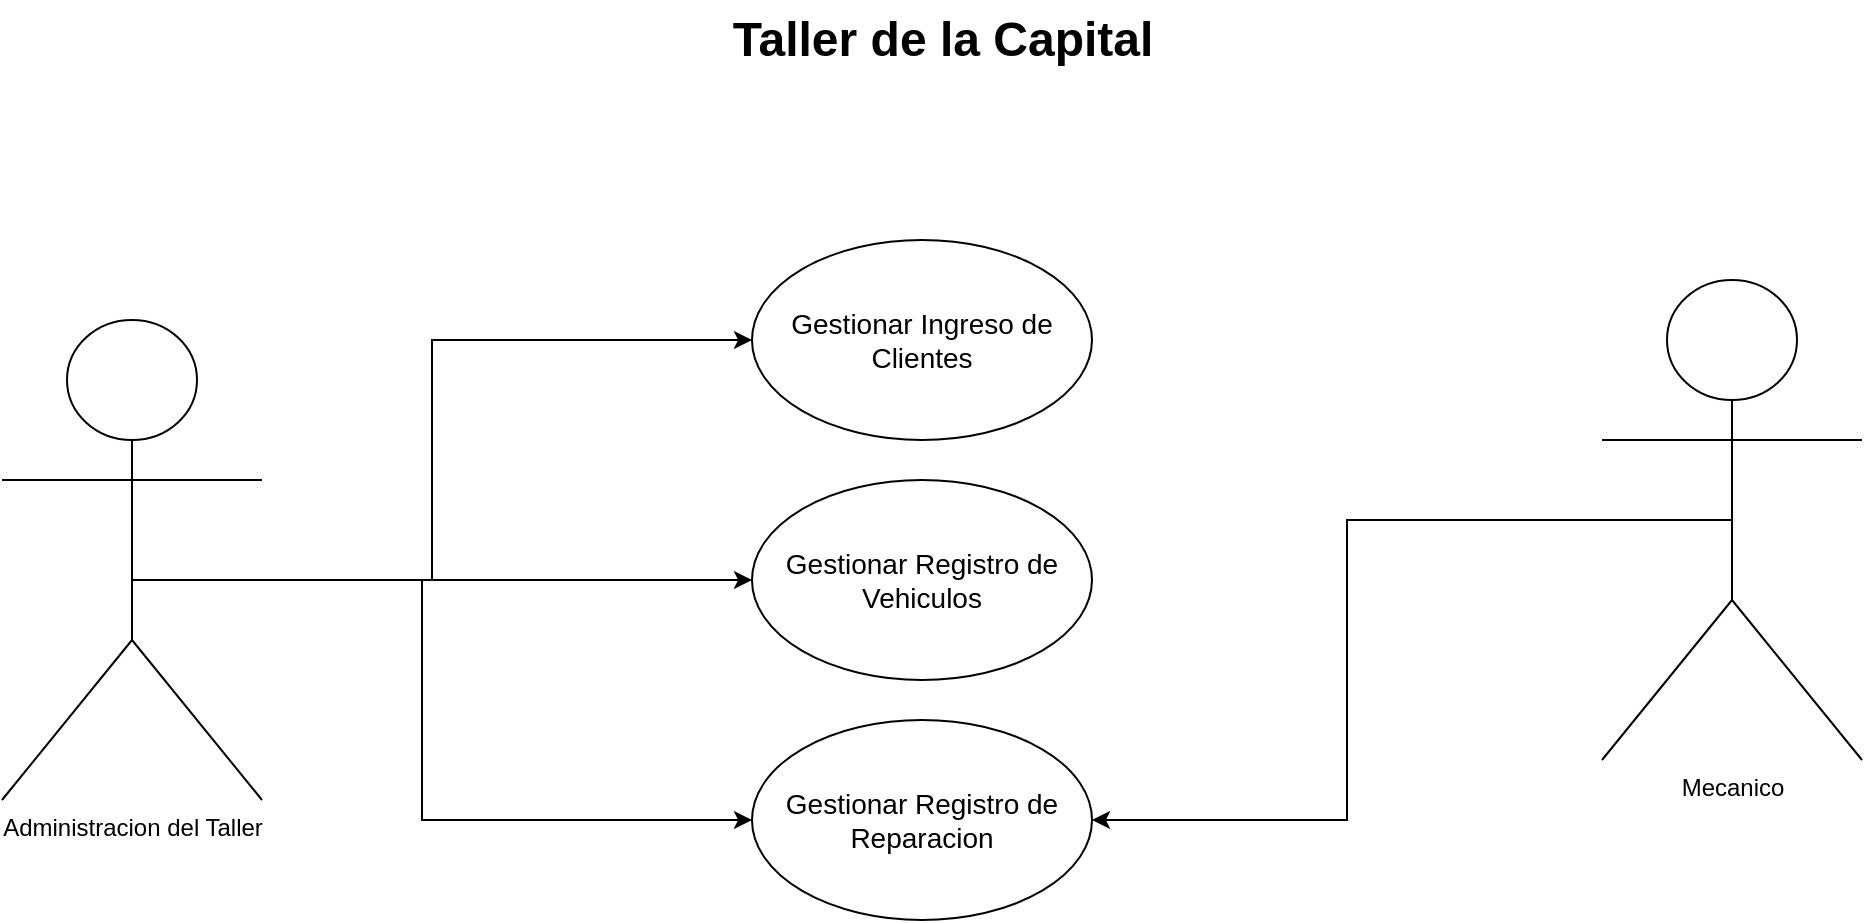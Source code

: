 <mxfile version="22.0.0" type="github">
  <diagram name="Page-1" id="mMhar8rW_IZ0MnOUz2Ne">
    <mxGraphModel dx="1434" dy="790" grid="1" gridSize="10" guides="1" tooltips="1" connect="1" arrows="1" fold="1" page="1" pageScale="1" pageWidth="1100" pageHeight="1700" math="0" shadow="0">
      <root>
        <mxCell id="0" />
        <mxCell id="1" parent="0" />
        <mxCell id="RzL36mYyfkob0LudQt8d-6" style="edgeStyle=orthogonalEdgeStyle;rounded=0;orthogonalLoop=1;jettySize=auto;html=1;exitX=0.5;exitY=0.5;exitDx=0;exitDy=0;exitPerimeter=0;" edge="1" parent="1" source="RzL36mYyfkob0LudQt8d-1" target="RzL36mYyfkob0LudQt8d-7">
          <mxGeometry relative="1" as="geometry">
            <mxPoint x="450" y="170" as="targetPoint" />
            <Array as="points">
              <mxPoint x="155" y="300" />
              <mxPoint x="305" y="300" />
              <mxPoint x="305" y="180" />
            </Array>
          </mxGeometry>
        </mxCell>
        <mxCell id="RzL36mYyfkob0LudQt8d-8" style="edgeStyle=orthogonalEdgeStyle;rounded=0;orthogonalLoop=1;jettySize=auto;html=1;" edge="1" parent="1" source="RzL36mYyfkob0LudQt8d-1" target="RzL36mYyfkob0LudQt8d-9">
          <mxGeometry relative="1" as="geometry">
            <mxPoint x="390" y="380" as="targetPoint" />
            <Array as="points">
              <mxPoint x="320" y="300" />
              <mxPoint x="320" y="300" />
            </Array>
          </mxGeometry>
        </mxCell>
        <mxCell id="RzL36mYyfkob0LudQt8d-18" style="edgeStyle=orthogonalEdgeStyle;rounded=0;orthogonalLoop=1;jettySize=auto;html=1;entryX=0;entryY=0.5;entryDx=0;entryDy=0;" edge="1" parent="1" source="RzL36mYyfkob0LudQt8d-1" target="RzL36mYyfkob0LudQt8d-16">
          <mxGeometry relative="1" as="geometry">
            <Array as="points">
              <mxPoint x="300" y="300" />
              <mxPoint x="300" y="420" />
            </Array>
          </mxGeometry>
        </mxCell>
        <object label="Administracion del Taller" id="RzL36mYyfkob0LudQt8d-1">
          <mxCell style="shape=umlActor;verticalLabelPosition=bottom;verticalAlign=top;html=1;outlineConnect=0;labelBackgroundColor=none;labelBorderColor=none;" vertex="1" parent="1">
            <mxGeometry x="90" y="170" width="130" height="240" as="geometry" />
          </mxCell>
        </object>
        <mxCell id="RzL36mYyfkob0LudQt8d-7" value="&lt;font style=&quot;font-size: 14px;&quot;&gt;Gestionar Ingreso de Clientes&lt;/font&gt;" style="ellipse;whiteSpace=wrap;html=1;" vertex="1" parent="1">
          <mxGeometry x="465" y="130" width="170" height="100" as="geometry" />
        </mxCell>
        <mxCell id="RzL36mYyfkob0LudQt8d-9" value="&lt;font style=&quot;font-size: 14px;&quot;&gt;Gestionar Registro de Vehiculos&lt;/font&gt;" style="ellipse;whiteSpace=wrap;html=1;" vertex="1" parent="1">
          <mxGeometry x="465" y="250" width="170" height="100" as="geometry" />
        </mxCell>
        <mxCell id="RzL36mYyfkob0LudQt8d-10" value="Taller de la Capital" style="text;strokeColor=none;fillColor=none;html=1;fontSize=24;fontStyle=1;verticalAlign=middle;align=center;" vertex="1" parent="1">
          <mxGeometry x="510" y="10" width="100" height="40" as="geometry" />
        </mxCell>
        <mxCell id="RzL36mYyfkob0LudQt8d-17" style="edgeStyle=orthogonalEdgeStyle;rounded=0;orthogonalLoop=1;jettySize=auto;html=1;entryX=1;entryY=0.5;entryDx=0;entryDy=0;exitX=0.5;exitY=0.5;exitDx=0;exitDy=0;exitPerimeter=0;" edge="1" parent="1" source="RzL36mYyfkob0LudQt8d-15" target="RzL36mYyfkob0LudQt8d-16">
          <mxGeometry relative="1" as="geometry" />
        </mxCell>
        <object label="Mecanico" id="RzL36mYyfkob0LudQt8d-15">
          <mxCell style="shape=umlActor;verticalLabelPosition=bottom;verticalAlign=top;html=1;outlineConnect=0;labelBackgroundColor=none;labelBorderColor=none;" vertex="1" parent="1">
            <mxGeometry x="890" y="150" width="130" height="240" as="geometry" />
          </mxCell>
        </object>
        <mxCell id="RzL36mYyfkob0LudQt8d-16" value="&lt;font style=&quot;font-size: 14px;&quot;&gt;Gestionar Registro de Reparacion&lt;/font&gt;" style="ellipse;whiteSpace=wrap;html=1;" vertex="1" parent="1">
          <mxGeometry x="465" y="370" width="170" height="100" as="geometry" />
        </mxCell>
      </root>
    </mxGraphModel>
  </diagram>
</mxfile>
